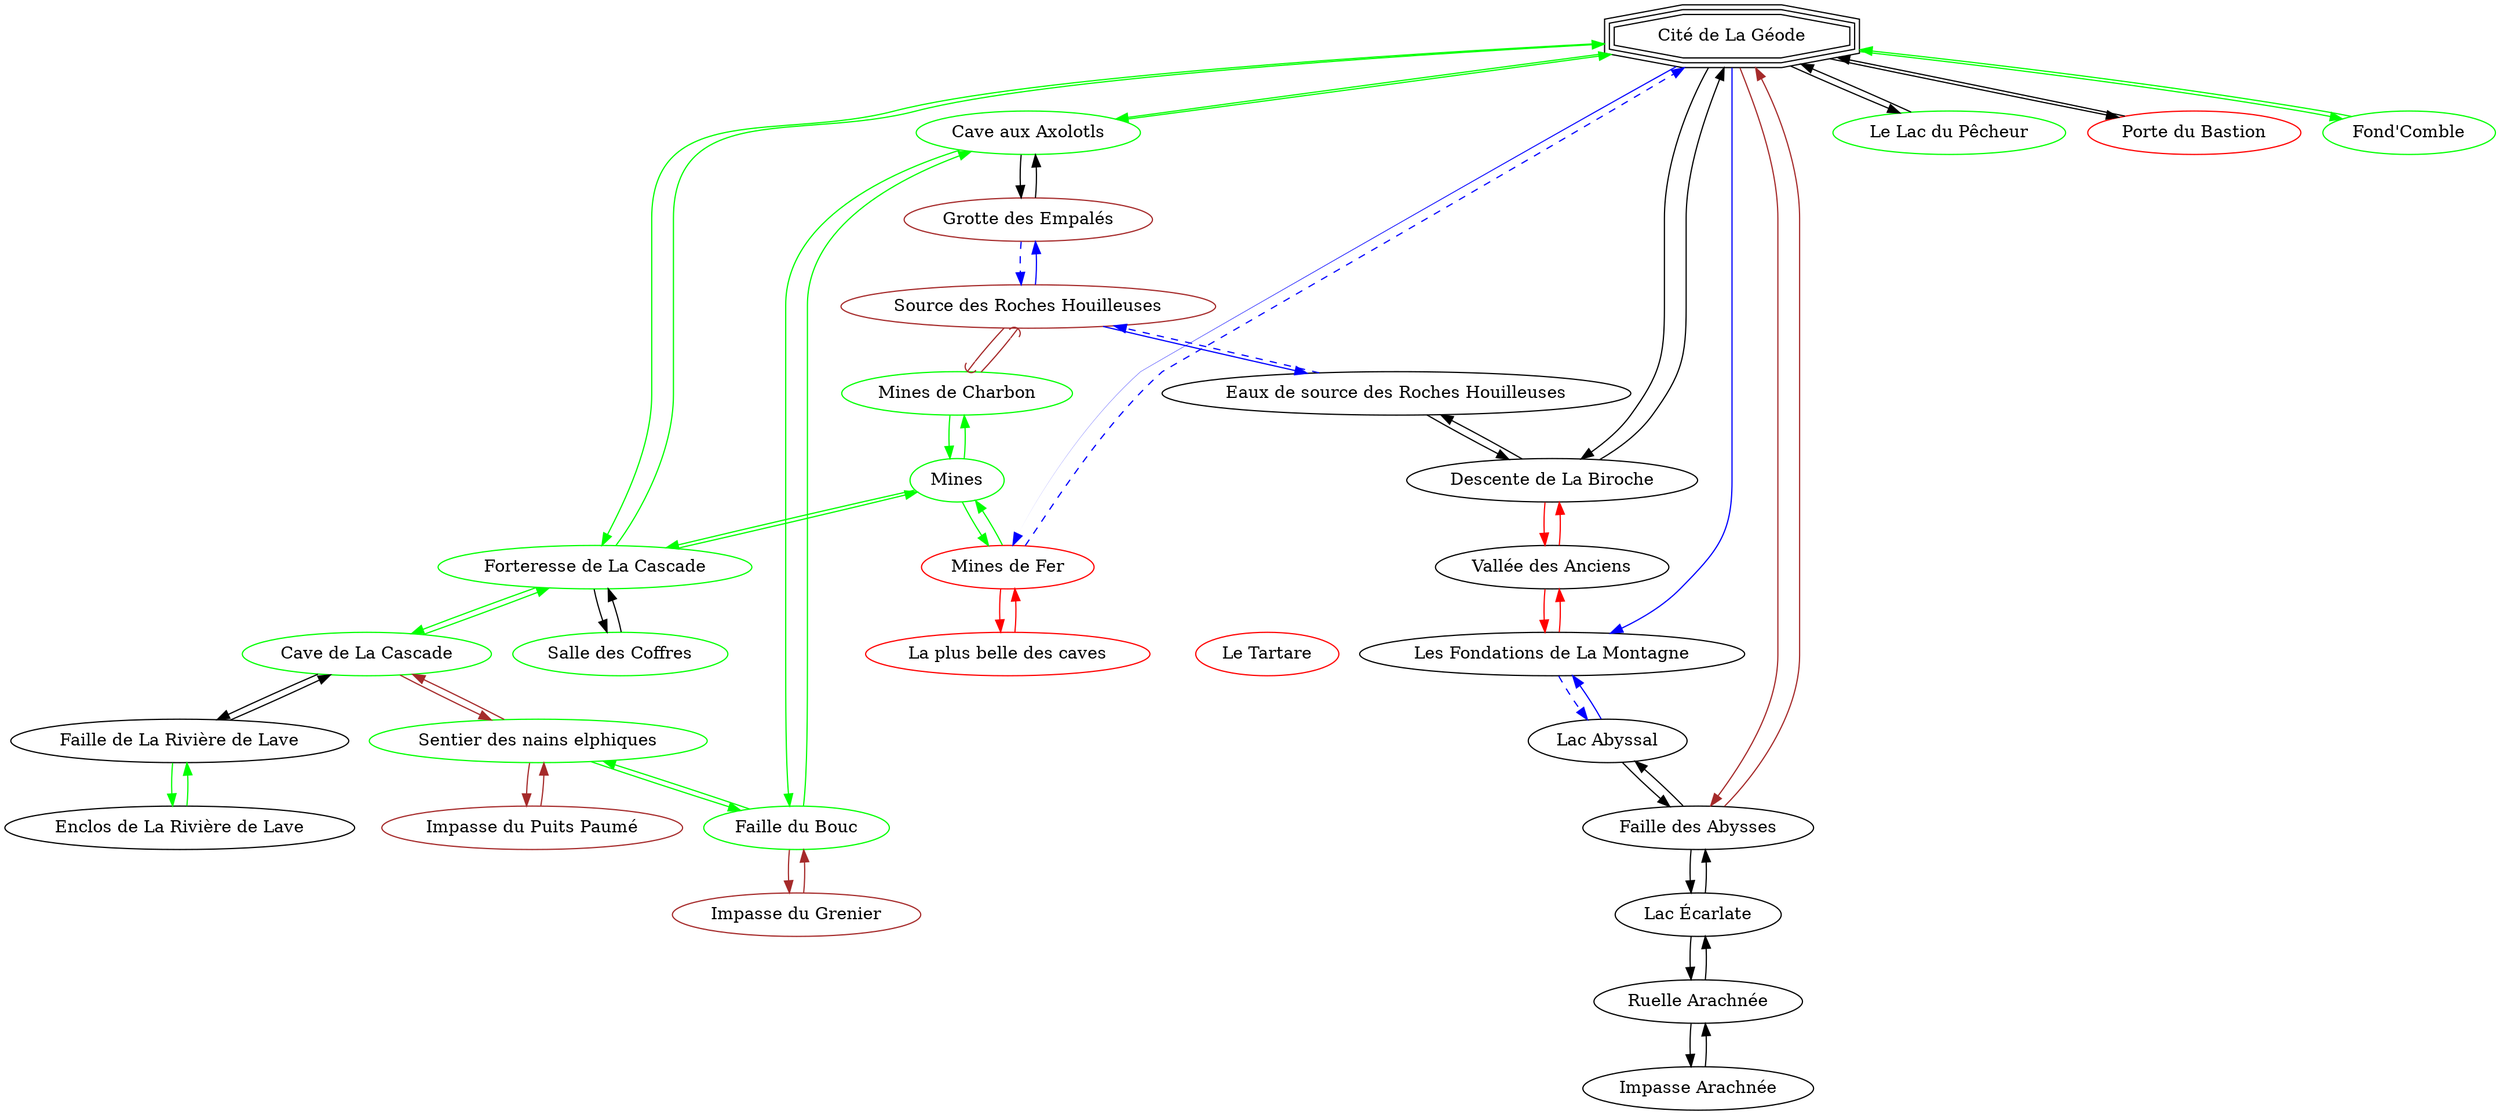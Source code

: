 //Légende
//Noir = Pas besoin d'aménagement
//Vert = Aménagé
//Rouge = Technique, à aménager
//Bleu = Chute d'eau en descente
//Bleu en pointillés = Chute d'eau en montée
//Maron = Technique, ne seras pas aménagé
//Maron tête courbée vers le corps = Technique, demande de casser et placer des blocs
digraph {
    overlap = false;
    "Cité de La Géode" [shape=tripleoctagon]

    "Cave de La Cascade" [color=green]
    "Cave de La Cascade" -> "Sentier des nains elphiques" [color=brown]
    "Sentier des nains elphiques" -> "Cave de La Cascade" [color=brown]
    "Sentier des nains elphiques" [color=green]

    "Impasse du Puits Paumé" [color=brown]
    "Sentier des nains elphiques" -> "Impasse du Puits Paumé" [color=brown]
    "Impasse du Puits Paumé" -> "Sentier des nains elphiques" [color=brown]

    "Sentier des nains elphiques" -> "Faille du Bouc" [color=green]
    "Faille du Bouc" -> "Sentier des nains elphiques" [color=green]
    "Faille du Bouc" [color=green]

    "Faille du Bouc" -> "Impasse du Grenier" [color=brown]
    "Impasse du Grenier" -> "Faille du Bouc" [color=brown]
    "Impasse du Grenier" [color=brown]

    "Faille du Bouc" -> "Cave aux Axolotls" [color=green]
    "Cave aux Axolotls" -> "Faille du Bouc" [color=green]
    //"Cave aux Axolotls" -> "Faille du Bouc" [color=brown]
    "Cave aux Axolotls" [color=green]

    "Cave aux Axolotls" -> "Cité de La Géode" [color=green]
    "Cité de La Géode" -> "Cave aux Axolotls" [color=green]
    
    "Cité de La Géode" -> "Descente de La Biroche"
    "Descente de La Biroche" -> "Cité de La Géode"
    
    "Descente de La Biroche" -> "Vallée des Anciens" [color=red]
    "Vallée des Anciens" -> "Descente de La Biroche" [color=red]
    
    "Vallée des Anciens" -> "Le Tartare" [style=invis]
    "Le Tartare" [color=red]
    
    "Vallée des Anciens" -> "Les Fondations de La Montagne" [color=red]
    "Les Fondations de La Montagne" -> "Vallée des Anciens" [color=red]
    
    
    "Descente de La Biroche" -> "Eaux de source des Roches Houilleuses"
    "Eaux de source des Roches Houilleuses" -> "Descente de La Biroche"
    
    "Eaux de source des Roches Houilleuses" -> "Source des Roches Houilleuses" [color=blue, style=dashed]
    "Source des Roches Houilleuses" -> "Eaux de source des Roches Houilleuses" [color=blue]
    
    "Cave aux Axolotls" -> "Grotte des Empalés"
    "Grotte des Empalés" -> "Cave aux Axolotls"
    "Grotte des Empalés" [color=brown]

    "Cité de La Géode" -> "Le Lac du Pêcheur"
    "Le Lac du Pêcheur" -> "Cité de La Géode"
    "Le Lac du Pêcheur" [color=green]
    
    "Cité de La Géode" -> "Porte du Bastion"
    "Porte du Bastion" -> "Cité de La Géode"
    "Porte du Bastion" [color="red"]
    

    "Cité de La Géode" -> "Fond'Comble" [color=green]
    "Fond'Comble" -> "Cité de La Géode" [color=green]
    "Fond'Comble" [color=green]

    "Cité de La Géode" -> "Forteresse de La Cascade" [color=green]
    "Forteresse de La Cascade" -> "Cité de La Géode" [color=green]
    "Forteresse de La Cascade" [color=green]

    "Forteresse de La Cascade" -> "Salle des Coffres"
    "Salle des Coffres" -> "Forteresse de La Cascade"
    "Salle des Coffres" [color=green]

    "Forteresse de La Cascade" -> "Mines" [color=green]
    "Mines" -> "Forteresse de La Cascade" [color=green]
    "Mines" [color=green]

    "Forteresse de La Cascade" -> "Cave de La Cascade" [color=green]
    "Cave de La Cascade" -> "Forteresse de La Cascade" [color=green]

    "Cave de La Cascade" -> "Faille de La Rivière de Lave"
    "Faille de La Rivière de Lave" -> "Cave de La Cascade"

    "Faille de La Rivière de Lave" -> "Enclos de La Rivière de Lave" [color=green]
    "Enclos de La Rivière de Lave" -> "Faille de La Rivière de Lave" [color=green]
    
    "Cité de La Géode" -> "Faille des Abysses" [color=brown]
    "Faille des Abysses" -> "Cité de La Géode" [color=brown]
    "Faille des Abysses"

    "Faille des Abysses" -> "Lac Écarlate"
    "Lac Écarlate" -> "Faille des Abysses"

    "Lac Écarlate" -> "Ruelle Arachnée"
    "Ruelle Arachnée" -> "Lac Écarlate"

    "Ruelle Arachnée" -> "Impasse Arachnée"
    "Impasse Arachnée" -> "Ruelle Arachnée"
    
    "Faille des Abysses" -> "Lac Abyssal"
    "Lac Abyssal" -> "Faille des Abysses"

    "Lac Abyssal" -> "Les Fondations de La Montagne"[color=blue]
    "Les Fondations de La Montagne" -> "Lac Abyssal" [color=blue style=dashed]

//     "Les Fondations de La Montagne" -> "Lieu non référencé" [color=red style=tapered]
//     "Lieu non référencé" -> "Cité de La Géode" [color=red]
//     "Cité de La Géode" -> "Lieu non référencé" [color=red]
//     "Lieu non référencé" -> "Les Fondations de La Montagne" [color = red]

    "Cité de La Géode" -> "Les Fondations de La Montagne" [color = blue]

    "Source des Roches Houilleuses" [color=brown]
    "Source des Roches Houilleuses" -> "Grotte des Empalés" [color=blue]
    "Grotte des Empalés" -> "Source des Roches Houilleuses" [color=blue style=dashed]

    "Source des Roches Houilleuses" -> "Mines de Charbon" [color=brown arrowhead=curve]
    "Mines de Charbon" -> "Source des Roches Houilleuses" [color=brown arrowhead=curve]

    "Mines" -> "Mines de Charbon" [color=green]
    "Mines de Charbon" -> "Mines" [color=green]
    "Mines de Charbon" [color=green]

    "Mines" -> "Mines de Fer" [color=green]
    "Mines de Fer" -> "Mines" [color=green]
    "Mines de Fer" [color=red]

    "Mines de Fer" -> "La plus belle des caves" [color=red]
    "La plus belle des caves" -> "Mines de Fer" [color=red]
    "La plus belle des caves" [color=red]

    "Mines de Fer" -> "Cité de La Géode" [color=blue style=dashed]
    "Cité de La Géode" -> "Mines de Fer" [color=blue style=tapered]
}
